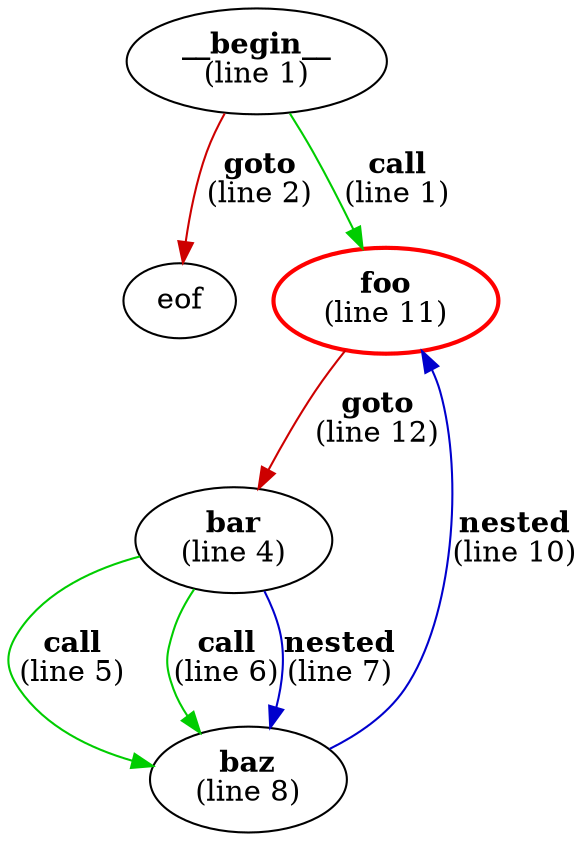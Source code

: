 digraph g {
__begin__ [label=<<b>__begin__</b><br />(line 1)>]
__begin__ -> eof [label=<<b>goto</b><br />(line 2)>,color=red3]
__begin__ -> foo [label=<<b>call</b><br />(line 1)>,color=green3]
bar [label=<<b>bar</b><br />(line 4)>]
bar -> baz [label=<<b>call</b><br />(line 5)>,color=green3]
bar -> baz [label=<<b>call</b><br />(line 6)>,color=green3]
bar -> baz [label=<<b>nested</b><br />(line 7)>,color=blue3]
baz [label=<<b>baz</b><br />(line 8)>]
baz -> foo [label=<<b>nested</b><br />(line 10)>,color=blue3]
foo [label=<<b>foo</b><br />(line 11)>,color=red,penwidth=2]
foo -> bar [label=<<b>goto</b><br />(line 12)>,color=red3]
}
